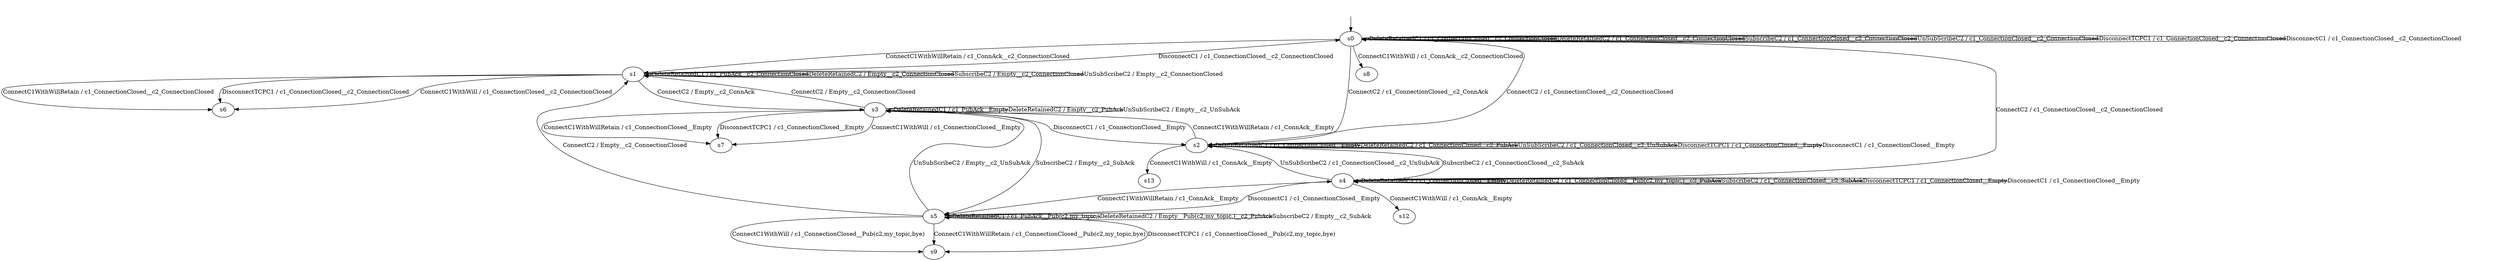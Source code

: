 digraph h1 {
s0 [label="s0"];
s1 [label="s1"];
s2 [label="s2"];
s3 [label="s3"];
s4 [label="s4"];
s5 [label="s5"];
s0 -> s2 [label="ConnectC2 / c1_ConnectionClosed__c2_ConnAck"];
s0 -> s8 [label="ConnectC1WithWill / c1_ConnAck__c2_ConnectionClosed"];
s0 -> s1 [label="ConnectC1WithWillRetain / c1_ConnAck__c2_ConnectionClosed"];
s0 -> s0 [label="DeleteRetainedC1 / c1_ConnectionClosed__c2_ConnectionClosed"];
s0 -> s0 [label="DeleteRetainedC2 / c1_ConnectionClosed__c2_ConnectionClosed"];
s0 -> s0 [label="SubscribeC2 / c1_ConnectionClosed__c2_ConnectionClosed"];
s0 -> s0 [label="UnSubScribeC2 / c1_ConnectionClosed__c2_ConnectionClosed"];
s0 -> s0 [label="DisconnectTCPC1 / c1_ConnectionClosed__c2_ConnectionClosed"];
s0 -> s0 [label="DisconnectC1 / c1_ConnectionClosed__c2_ConnectionClosed"];
s1 -> s3 [label="ConnectC2 / Empty__c2_ConnAck"];
s1 -> s6 [label="ConnectC1WithWill / c1_ConnectionClosed__c2_ConnectionClosed"];
s1 -> s6 [label="ConnectC1WithWillRetain / c1_ConnectionClosed__c2_ConnectionClosed"];
s1 -> s1 [label="DeleteRetainedC1 / c1_PubAck__c2_ConnectionClosed"];
s1 -> s1 [label="DeleteRetainedC2 / Empty__c2_ConnectionClosed"];
s1 -> s1 [label="SubscribeC2 / Empty__c2_ConnectionClosed"];
s1 -> s1 [label="UnSubScribeC2 / Empty__c2_ConnectionClosed"];
s1 -> s6 [label="DisconnectTCPC1 / c1_ConnectionClosed__c2_ConnectionClosed"];
s1 -> s0 [label="DisconnectC1 / c1_ConnectionClosed__c2_ConnectionClosed"];
s2 -> s0 [label="ConnectC2 / c1_ConnectionClosed__c2_ConnectionClosed"];
s2 -> s13 [label="ConnectC1WithWill / c1_ConnAck__Empty"];
s2 -> s3 [label="ConnectC1WithWillRetain / c1_ConnAck__Empty"];
s2 -> s2 [label="DeleteRetainedC1 / c1_ConnectionClosed__Empty"];
s2 -> s2 [label="DeleteRetainedC2 / c1_ConnectionClosed__c2_PubAck"];
s2 -> s4 [label="SubscribeC2 / c1_ConnectionClosed__c2_SubAck"];
s2 -> s2 [label="UnSubScribeC2 / c1_ConnectionClosed__c2_UnSubAck"];
s2 -> s2 [label="DisconnectTCPC1 / c1_ConnectionClosed__Empty"];
s2 -> s2 [label="DisconnectC1 / c1_ConnectionClosed__Empty"];
s3 -> s1 [label="ConnectC2 / Empty__c2_ConnectionClosed"];
s3 -> s7 [label="ConnectC1WithWill / c1_ConnectionClosed__Empty"];
s3 -> s7 [label="ConnectC1WithWillRetain / c1_ConnectionClosed__Empty"];
s3 -> s3 [label="DeleteRetainedC1 / c1_PubAck__Empty"];
s3 -> s3 [label="DeleteRetainedC2 / Empty__c2_PubAck"];
s3 -> s5 [label="SubscribeC2 / Empty__c2_SubAck"];
s3 -> s3 [label="UnSubScribeC2 / Empty__c2_UnSubAck"];
s3 -> s7 [label="DisconnectTCPC1 / c1_ConnectionClosed__Empty"];
s3 -> s2 [label="DisconnectC1 / c1_ConnectionClosed__Empty"];
s4 -> s0 [label="ConnectC2 / c1_ConnectionClosed__c2_ConnectionClosed"];
s4 -> s12 [label="ConnectC1WithWill / c1_ConnAck__Empty"];
s4 -> s5 [label="ConnectC1WithWillRetain / c1_ConnAck__Empty"];
s4 -> s4 [label="DeleteRetainedC1 / c1_ConnectionClosed__Empty"];
s4 -> s4 [label="DeleteRetainedC2 / c1_ConnectionClosed__Pub(c2,my_topic,)__c2_PubAck"];
s4 -> s4 [label="SubscribeC2 / c1_ConnectionClosed__c2_SubAck"];
s4 -> s2 [label="UnSubScribeC2 / c1_ConnectionClosed__c2_UnSubAck"];
s4 -> s4 [label="DisconnectTCPC1 / c1_ConnectionClosed__Empty"];
s4 -> s4 [label="DisconnectC1 / c1_ConnectionClosed__Empty"];
s5 -> s1 [label="ConnectC2 / Empty__c2_ConnectionClosed"];
s5 -> s9 [label="ConnectC1WithWill / c1_ConnectionClosed__Pub(c2,my_topic,bye)"];
s5 -> s9 [label="ConnectC1WithWillRetain / c1_ConnectionClosed__Pub(c2,my_topic,bye)"];
s5 -> s5 [label="DeleteRetainedC1 / c1_PubAck__Pub(c2,my_topic,)"];
s5 -> s5 [label="DeleteRetainedC2 / Empty__Pub(c2,my_topic,)__c2_PubAck"];
s5 -> s5 [label="SubscribeC2 / Empty__c2_SubAck"];
s5 -> s3 [label="UnSubScribeC2 / Empty__c2_UnSubAck"];
s5 -> s9 [label="DisconnectTCPC1 / c1_ConnectionClosed__Pub(c2,my_topic,bye)"];
s5 -> s4 [label="DisconnectC1 / c1_ConnectionClosed__Empty"];
__start0 [shape=none, label=""];
__start0 -> s0 [label=""];
}
